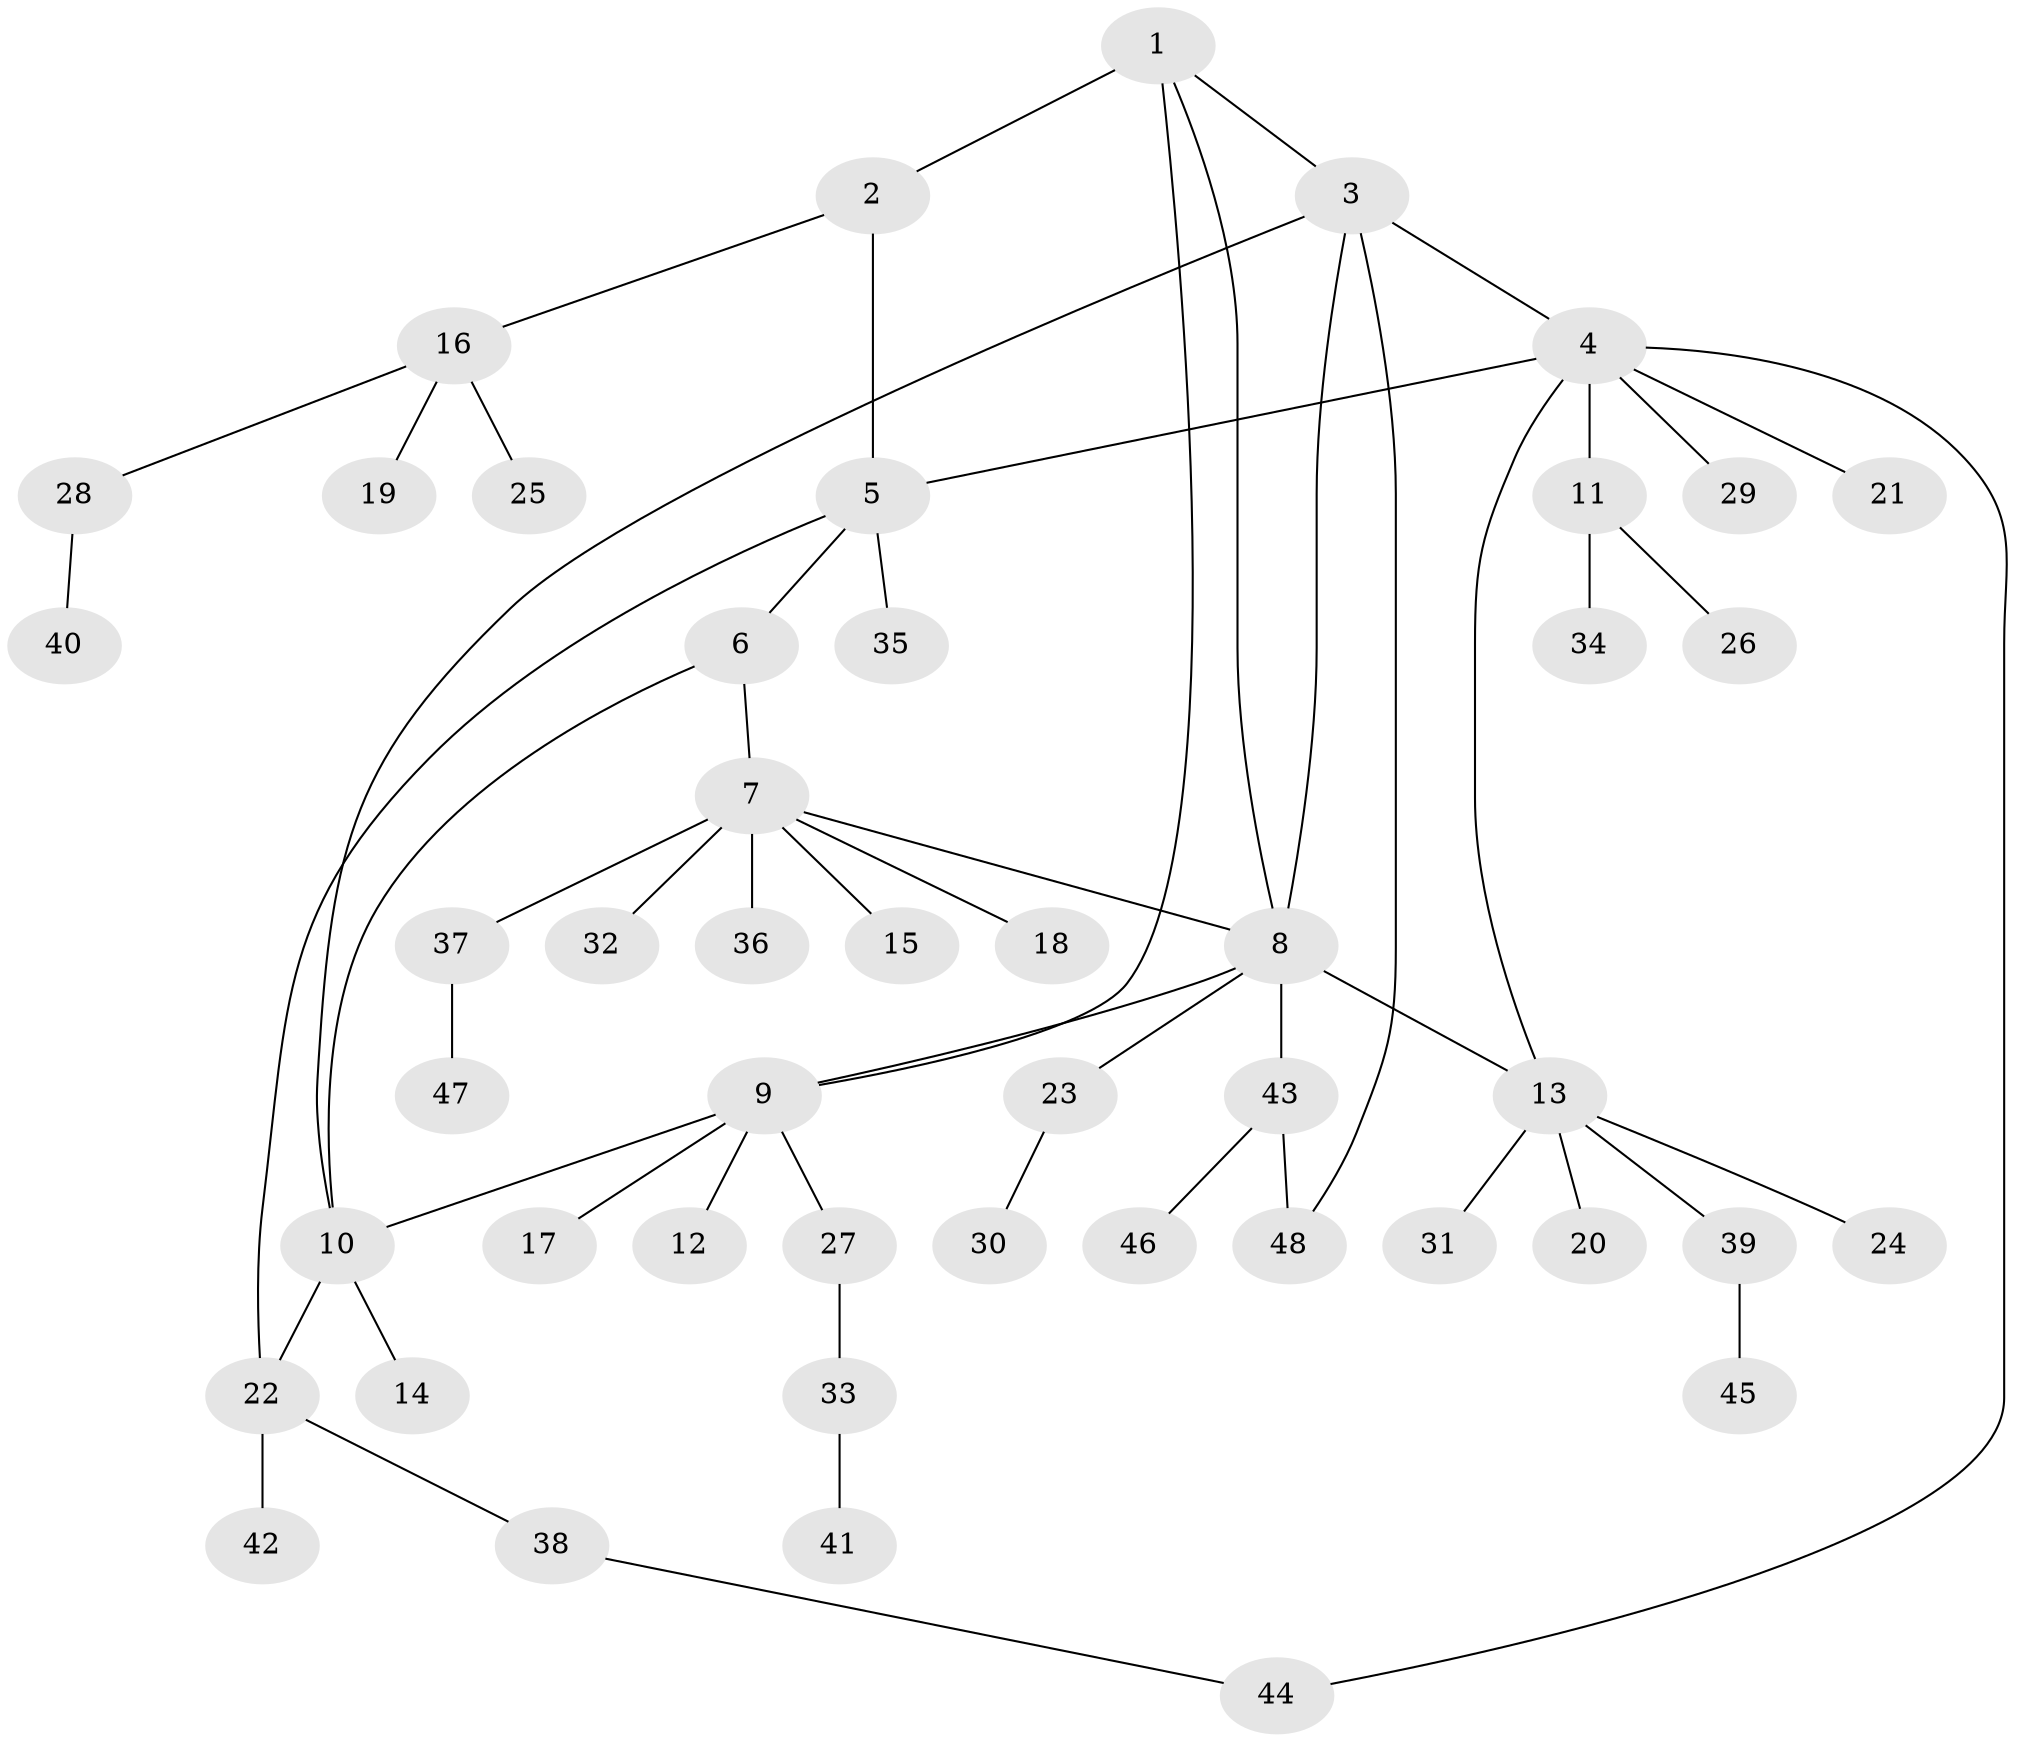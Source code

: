 // Generated by graph-tools (version 1.1) at 2025/37/03/09/25 02:37:46]
// undirected, 48 vertices, 57 edges
graph export_dot {
graph [start="1"]
  node [color=gray90,style=filled];
  1;
  2;
  3;
  4;
  5;
  6;
  7;
  8;
  9;
  10;
  11;
  12;
  13;
  14;
  15;
  16;
  17;
  18;
  19;
  20;
  21;
  22;
  23;
  24;
  25;
  26;
  27;
  28;
  29;
  30;
  31;
  32;
  33;
  34;
  35;
  36;
  37;
  38;
  39;
  40;
  41;
  42;
  43;
  44;
  45;
  46;
  47;
  48;
  1 -- 2;
  1 -- 3;
  1 -- 8;
  1 -- 9;
  2 -- 5;
  2 -- 16;
  3 -- 4;
  3 -- 8;
  3 -- 10;
  3 -- 48;
  4 -- 5;
  4 -- 11;
  4 -- 13;
  4 -- 21;
  4 -- 29;
  4 -- 44;
  5 -- 6;
  5 -- 22;
  5 -- 35;
  6 -- 7;
  6 -- 10;
  7 -- 8;
  7 -- 15;
  7 -- 18;
  7 -- 32;
  7 -- 36;
  7 -- 37;
  8 -- 9;
  8 -- 13;
  8 -- 23;
  8 -- 43;
  9 -- 10;
  9 -- 12;
  9 -- 17;
  9 -- 27;
  10 -- 14;
  10 -- 22;
  11 -- 26;
  11 -- 34;
  13 -- 20;
  13 -- 24;
  13 -- 31;
  13 -- 39;
  16 -- 19;
  16 -- 25;
  16 -- 28;
  22 -- 38;
  22 -- 42;
  23 -- 30;
  27 -- 33;
  28 -- 40;
  33 -- 41;
  37 -- 47;
  38 -- 44;
  39 -- 45;
  43 -- 46;
  43 -- 48;
}
